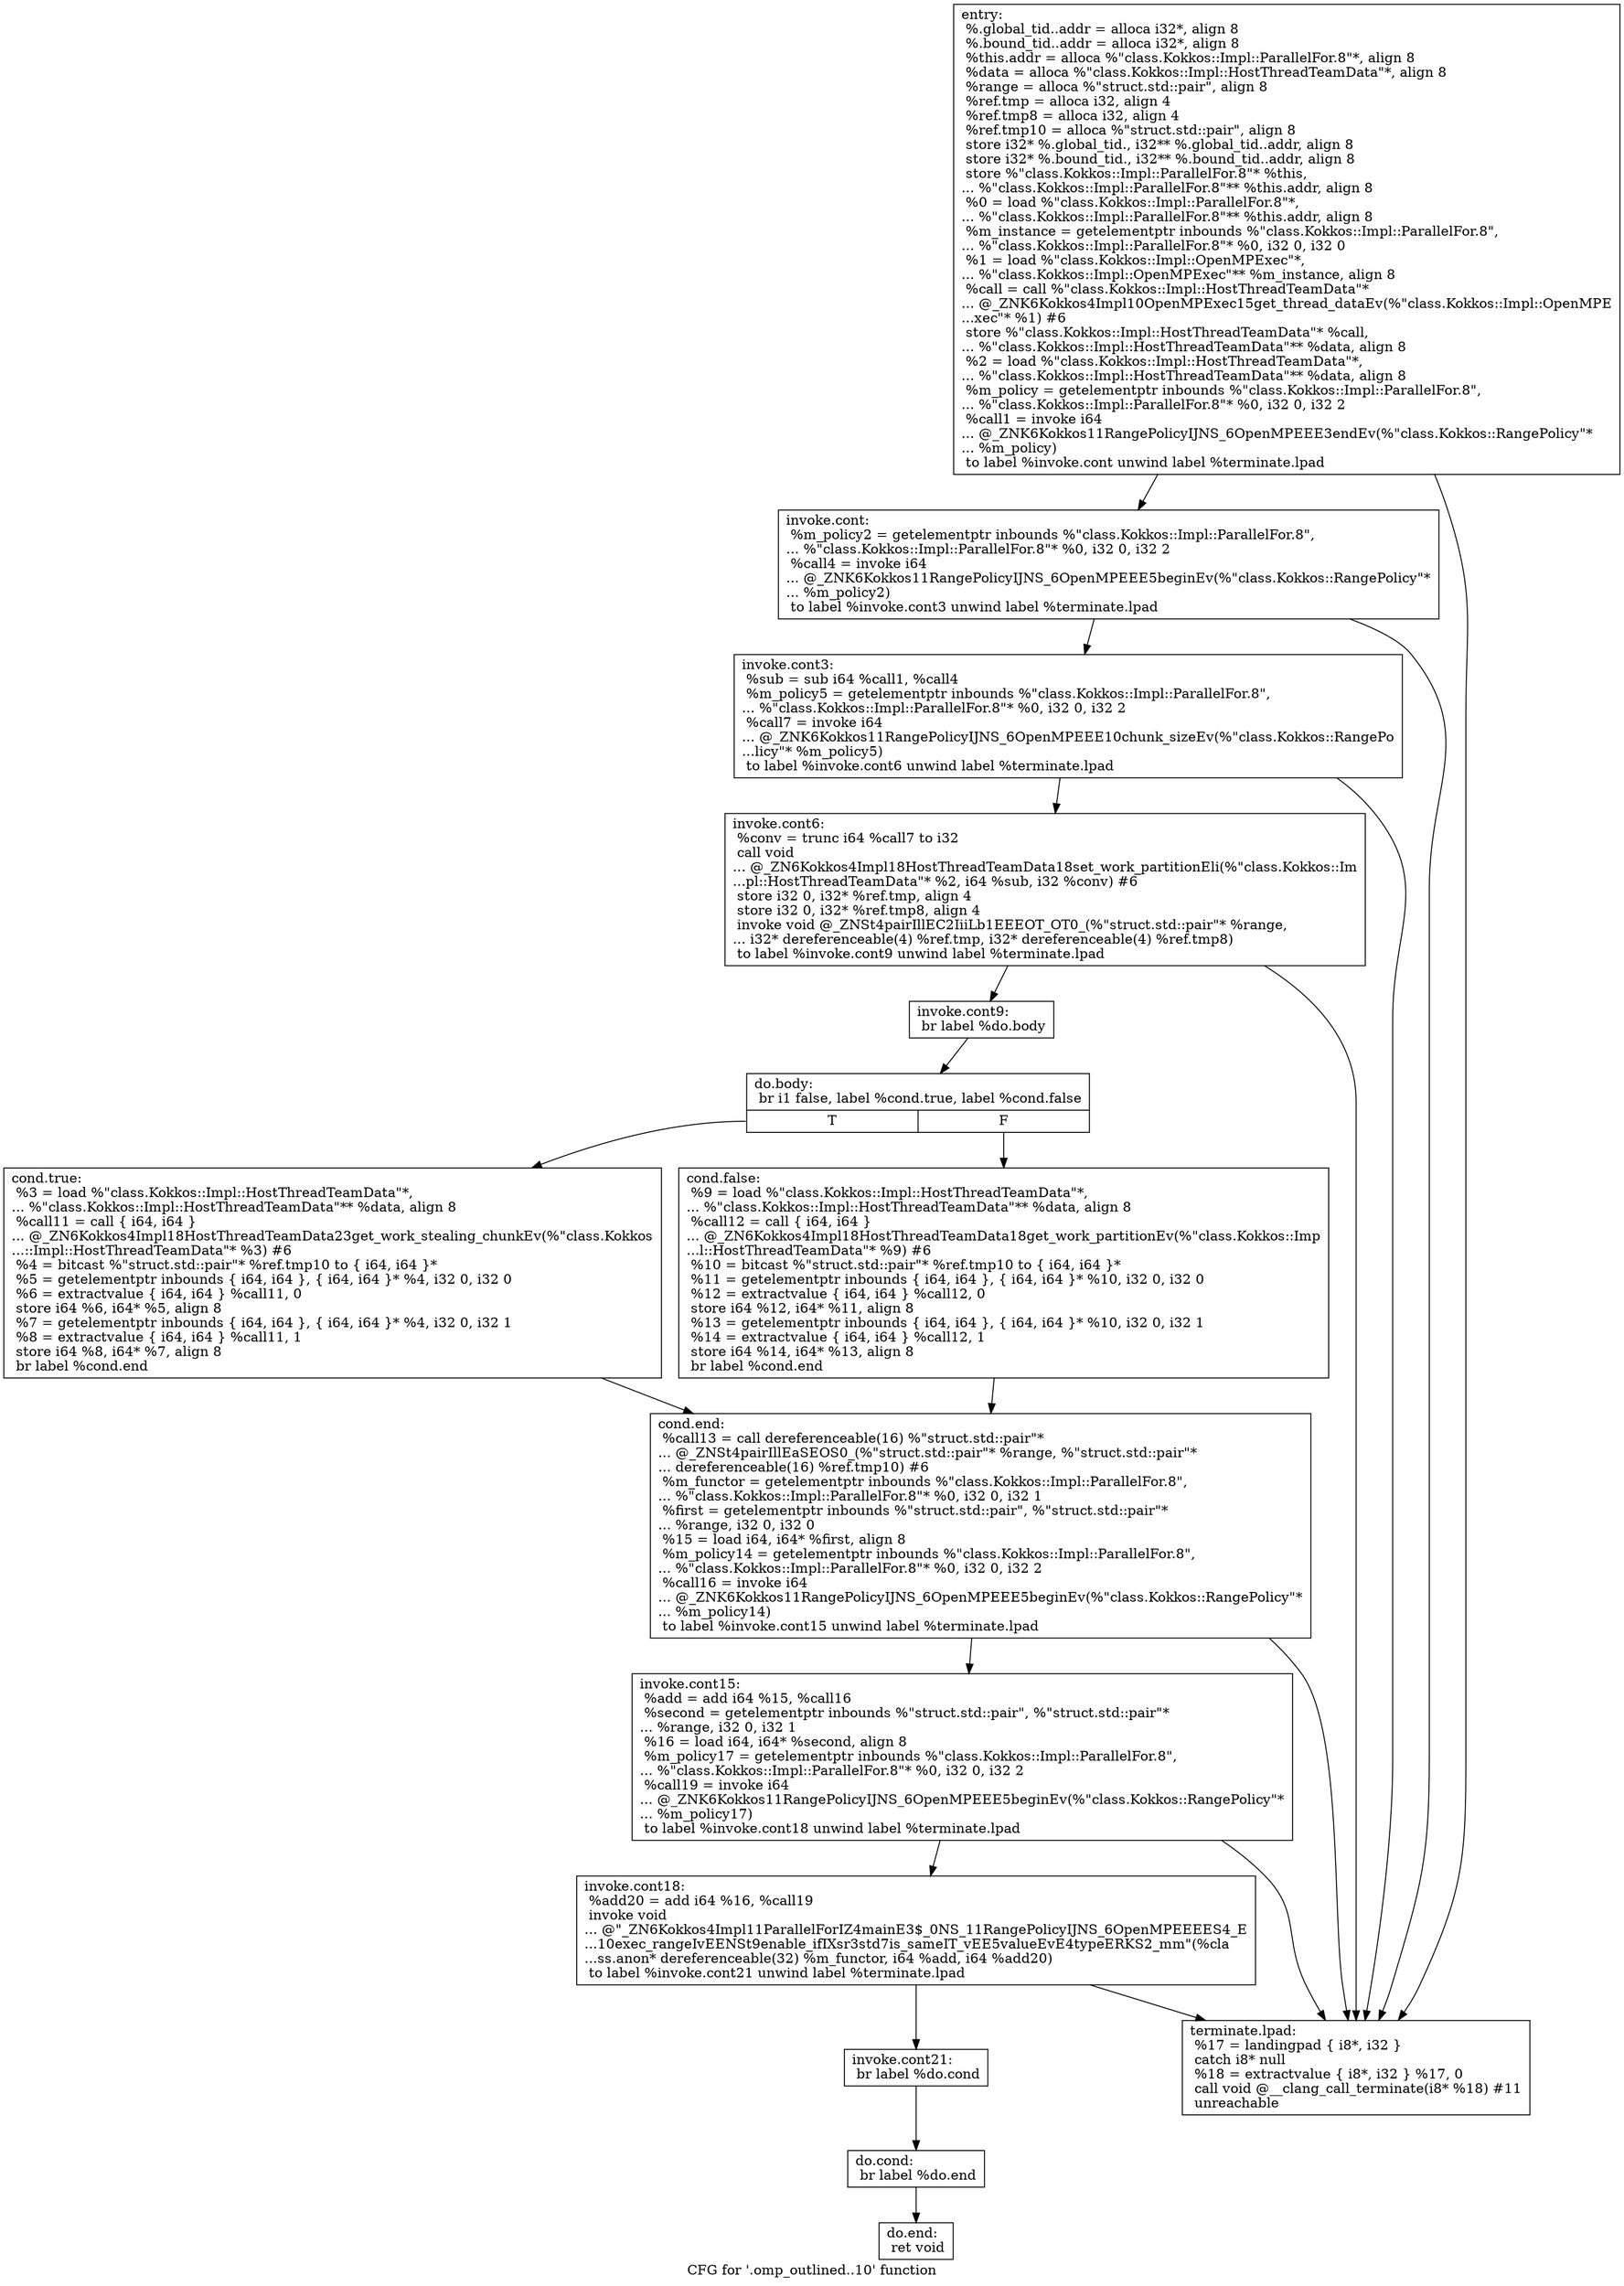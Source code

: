 digraph "CFG for '.omp_outlined..10' function" {
	label="CFG for '.omp_outlined..10' function";

	Node0x5e9ceb0 [shape=record,label="{entry:\l  %.global_tid..addr = alloca i32*, align 8\l  %.bound_tid..addr = alloca i32*, align 8\l  %this.addr = alloca %\"class.Kokkos::Impl::ParallelFor.8\"*, align 8\l  %data = alloca %\"class.Kokkos::Impl::HostThreadTeamData\"*, align 8\l  %range = alloca %\"struct.std::pair\", align 8\l  %ref.tmp = alloca i32, align 4\l  %ref.tmp8 = alloca i32, align 4\l  %ref.tmp10 = alloca %\"struct.std::pair\", align 8\l  store i32* %.global_tid., i32** %.global_tid..addr, align 8\l  store i32* %.bound_tid., i32** %.bound_tid..addr, align 8\l  store %\"class.Kokkos::Impl::ParallelFor.8\"* %this,\l... %\"class.Kokkos::Impl::ParallelFor.8\"** %this.addr, align 8\l  %0 = load %\"class.Kokkos::Impl::ParallelFor.8\"*,\l... %\"class.Kokkos::Impl::ParallelFor.8\"** %this.addr, align 8\l  %m_instance = getelementptr inbounds %\"class.Kokkos::Impl::ParallelFor.8\",\l... %\"class.Kokkos::Impl::ParallelFor.8\"* %0, i32 0, i32 0\l  %1 = load %\"class.Kokkos::Impl::OpenMPExec\"*,\l... %\"class.Kokkos::Impl::OpenMPExec\"** %m_instance, align 8\l  %call = call %\"class.Kokkos::Impl::HostThreadTeamData\"*\l... @_ZNK6Kokkos4Impl10OpenMPExec15get_thread_dataEv(%\"class.Kokkos::Impl::OpenMPE\l...xec\"* %1) #6\l  store %\"class.Kokkos::Impl::HostThreadTeamData\"* %call,\l... %\"class.Kokkos::Impl::HostThreadTeamData\"** %data, align 8\l  %2 = load %\"class.Kokkos::Impl::HostThreadTeamData\"*,\l... %\"class.Kokkos::Impl::HostThreadTeamData\"** %data, align 8\l  %m_policy = getelementptr inbounds %\"class.Kokkos::Impl::ParallelFor.8\",\l... %\"class.Kokkos::Impl::ParallelFor.8\"* %0, i32 0, i32 2\l  %call1 = invoke i64\l... @_ZNK6Kokkos11RangePolicyIJNS_6OpenMPEEE3endEv(%\"class.Kokkos::RangePolicy\"*\l... %m_policy)\l          to label %invoke.cont unwind label %terminate.lpad\l}"];
	Node0x5e9ceb0 -> Node0x5e9d9c0;
	Node0x5e9ceb0 -> Node0x5e9daa0;
	Node0x5e9d9c0 [shape=record,label="{invoke.cont:                                      \l  %m_policy2 = getelementptr inbounds %\"class.Kokkos::Impl::ParallelFor.8\",\l... %\"class.Kokkos::Impl::ParallelFor.8\"* %0, i32 0, i32 2\l  %call4 = invoke i64\l... @_ZNK6Kokkos11RangePolicyIJNS_6OpenMPEEE5beginEv(%\"class.Kokkos::RangePolicy\"*\l... %m_policy2)\l          to label %invoke.cont3 unwind label %terminate.lpad\l}"];
	Node0x5e9d9c0 -> Node0x5e9dd20;
	Node0x5e9d9c0 -> Node0x5e9daa0;
	Node0x5e9dd20 [shape=record,label="{invoke.cont3:                                     \l  %sub = sub i64 %call1, %call4\l  %m_policy5 = getelementptr inbounds %\"class.Kokkos::Impl::ParallelFor.8\",\l... %\"class.Kokkos::Impl::ParallelFor.8\"* %0, i32 0, i32 2\l  %call7 = invoke i64\l... @_ZNK6Kokkos11RangePolicyIJNS_6OpenMPEEE10chunk_sizeEv(%\"class.Kokkos::RangePo\l...licy\"* %m_policy5)\l          to label %invoke.cont6 unwind label %terminate.lpad\l}"];
	Node0x5e9dd20 -> Node0x5e9e020;
	Node0x5e9dd20 -> Node0x5e9daa0;
	Node0x5e9e020 [shape=record,label="{invoke.cont6:                                     \l  %conv = trunc i64 %call7 to i32\l  call void\l... @_ZN6Kokkos4Impl18HostThreadTeamData18set_work_partitionEli(%\"class.Kokkos::Im\l...pl::HostThreadTeamData\"* %2, i64 %sub, i32 %conv) #6\l  store i32 0, i32* %ref.tmp, align 4\l  store i32 0, i32* %ref.tmp8, align 4\l  invoke void @_ZNSt4pairIllEC2IiiLb1EEEOT_OT0_(%\"struct.std::pair\"* %range,\l... i32* dereferenceable(4) %ref.tmp, i32* dereferenceable(4) %ref.tmp8)\l          to label %invoke.cont9 unwind label %terminate.lpad\l}"];
	Node0x5e9e020 -> Node0x5e9d590;
	Node0x5e9e020 -> Node0x5e9daa0;
	Node0x5e9d590 [shape=record,label="{invoke.cont9:                                     \l  br label %do.body\l}"];
	Node0x5e9d590 -> Node0x5e9e850;
	Node0x5e9e850 [shape=record,label="{do.body:                                          \l  br i1 false, label %cond.true, label %cond.false\l|{<s0>T|<s1>F}}"];
	Node0x5e9e850:s0 -> Node0x5e9e900;
	Node0x5e9e850:s1 -> Node0x5e9e950;
	Node0x5e9e900 [shape=record,label="{cond.true:                                        \l  %3 = load %\"class.Kokkos::Impl::HostThreadTeamData\"*,\l... %\"class.Kokkos::Impl::HostThreadTeamData\"** %data, align 8\l  %call11 = call \{ i64, i64 \}\l... @_ZN6Kokkos4Impl18HostThreadTeamData23get_work_stealing_chunkEv(%\"class.Kokkos\l...::Impl::HostThreadTeamData\"* %3) #6\l  %4 = bitcast %\"struct.std::pair\"* %ref.tmp10 to \{ i64, i64 \}*\l  %5 = getelementptr inbounds \{ i64, i64 \}, \{ i64, i64 \}* %4, i32 0, i32 0\l  %6 = extractvalue \{ i64, i64 \} %call11, 0\l  store i64 %6, i64* %5, align 8\l  %7 = getelementptr inbounds \{ i64, i64 \}, \{ i64, i64 \}* %4, i32 0, i32 1\l  %8 = extractvalue \{ i64, i64 \} %call11, 1\l  store i64 %8, i64* %7, align 8\l  br label %cond.end\l}"];
	Node0x5e9e900 -> Node0x5e9ea90;
	Node0x5e9e950 [shape=record,label="{cond.false:                                       \l  %9 = load %\"class.Kokkos::Impl::HostThreadTeamData\"*,\l... %\"class.Kokkos::Impl::HostThreadTeamData\"** %data, align 8\l  %call12 = call \{ i64, i64 \}\l... @_ZN6Kokkos4Impl18HostThreadTeamData18get_work_partitionEv(%\"class.Kokkos::Imp\l...l::HostThreadTeamData\"* %9) #6\l  %10 = bitcast %\"struct.std::pair\"* %ref.tmp10 to \{ i64, i64 \}*\l  %11 = getelementptr inbounds \{ i64, i64 \}, \{ i64, i64 \}* %10, i32 0, i32 0\l  %12 = extractvalue \{ i64, i64 \} %call12, 0\l  store i64 %12, i64* %11, align 8\l  %13 = getelementptr inbounds \{ i64, i64 \}, \{ i64, i64 \}* %10, i32 0, i32 1\l  %14 = extractvalue \{ i64, i64 \} %call12, 1\l  store i64 %14, i64* %13, align 8\l  br label %cond.end\l}"];
	Node0x5e9e950 -> Node0x5e9ea90;
	Node0x5e9ea90 [shape=record,label="{cond.end:                                         \l  %call13 = call dereferenceable(16) %\"struct.std::pair\"*\l... @_ZNSt4pairIllEaSEOS0_(%\"struct.std::pair\"* %range, %\"struct.std::pair\"*\l... dereferenceable(16) %ref.tmp10) #6\l  %m_functor = getelementptr inbounds %\"class.Kokkos::Impl::ParallelFor.8\",\l... %\"class.Kokkos::Impl::ParallelFor.8\"* %0, i32 0, i32 1\l  %first = getelementptr inbounds %\"struct.std::pair\", %\"struct.std::pair\"*\l... %range, i32 0, i32 0\l  %15 = load i64, i64* %first, align 8\l  %m_policy14 = getelementptr inbounds %\"class.Kokkos::Impl::ParallelFor.8\",\l... %\"class.Kokkos::Impl::ParallelFor.8\"* %0, i32 0, i32 2\l  %call16 = invoke i64\l... @_ZNK6Kokkos11RangePolicyIJNS_6OpenMPEEE5beginEv(%\"class.Kokkos::RangePolicy\"*\l... %m_policy14)\l          to label %invoke.cont15 unwind label %terminate.lpad\l}"];
	Node0x5e9ea90 -> Node0x5e60500;
	Node0x5e9ea90 -> Node0x5e9daa0;
	Node0x5e60500 [shape=record,label="{invoke.cont15:                                    \l  %add = add i64 %15, %call16\l  %second = getelementptr inbounds %\"struct.std::pair\", %\"struct.std::pair\"*\l... %range, i32 0, i32 1\l  %16 = load i64, i64* %second, align 8\l  %m_policy17 = getelementptr inbounds %\"class.Kokkos::Impl::ParallelFor.8\",\l... %\"class.Kokkos::Impl::ParallelFor.8\"* %0, i32 0, i32 2\l  %call19 = invoke i64\l... @_ZNK6Kokkos11RangePolicyIJNS_6OpenMPEEE5beginEv(%\"class.Kokkos::RangePolicy\"*\l... %m_policy17)\l          to label %invoke.cont18 unwind label %terminate.lpad\l}"];
	Node0x5e60500 -> Node0x5e60a30;
	Node0x5e60500 -> Node0x5e9daa0;
	Node0x5e60a30 [shape=record,label="{invoke.cont18:                                    \l  %add20 = add i64 %16, %call19\l  invoke void\l... @\"_ZN6Kokkos4Impl11ParallelForIZ4mainE3$_0NS_11RangePolicyIJNS_6OpenMPEEEES4_E\l...10exec_rangeIvEENSt9enable_ifIXsr3std7is_sameIT_vEE5valueEvE4typeERKS2_mm\"(%cla\l...ss.anon* dereferenceable(32) %m_functor, i64 %add, i64 %add20)\l          to label %invoke.cont21 unwind label %terminate.lpad\l}"];
	Node0x5e60a30 -> Node0x5e60d60;
	Node0x5e60a30 -> Node0x5e9daa0;
	Node0x5e60d60 [shape=record,label="{invoke.cont21:                                    \l  br label %do.cond\l}"];
	Node0x5e60d60 -> Node0x5e9eed0;
	Node0x5e9eed0 [shape=record,label="{do.cond:                                          \l  br label %do.end\l}"];
	Node0x5e9eed0 -> Node0x5e60f80;
	Node0x5e60f80 [shape=record,label="{do.end:                                           \l  ret void\l}"];
	Node0x5e9daa0 [shape=record,label="{terminate.lpad:                                   \l  %17 = landingpad \{ i8*, i32 \}\l          catch i8* null\l  %18 = extractvalue \{ i8*, i32 \} %17, 0\l  call void @__clang_call_terminate(i8* %18) #11\l  unreachable\l}"];
}
